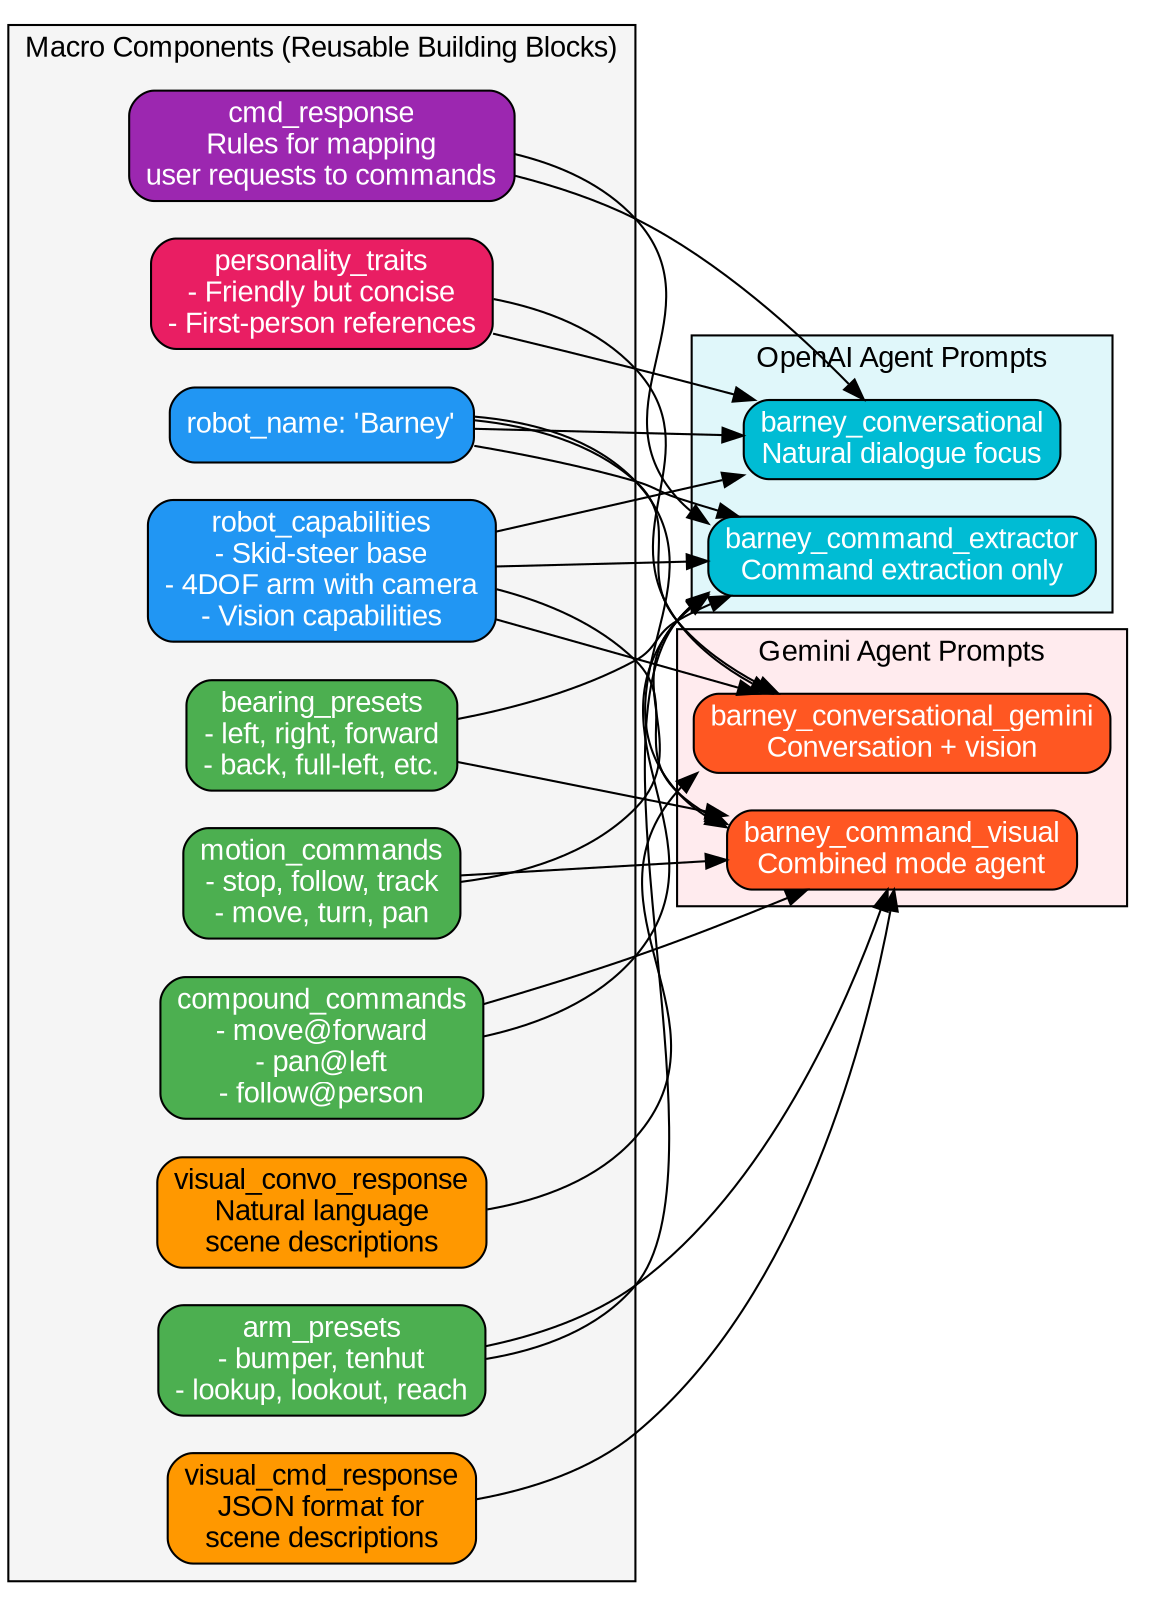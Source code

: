 digraph PromptConstructionArchitecture {
    rankdir=LR;
    compound=true;
    fontname="Arial";
    node [shape=box, style="rounded,filled", fontname="Arial"];
    edge [fontname="Arial", fontsize=10];
    
    // Macro Components subgraph
    subgraph cluster_macros {
        label="Macro Components (Reusable Building Blocks)";
        style=filled;
        fillcolor="#f5f5f5";
        
        M1 [label="robot_name: 'Barney'", fillcolor="#2196f3", fontcolor="white"];
        M2 [label="robot_capabilities\n- Skid-steer base\n- 4DOF arm with camera\n- Vision capabilities", fillcolor="#2196f3", fontcolor="white"];
        M3 [label="arm_presets\n- bumper, tenhut\n- lookup, lookout, reach", fillcolor="#4caf50", fontcolor="white"];
        M4 [label="bearing_presets\n- left, right, forward\n- back, full-left, etc.", fillcolor="#4caf50", fontcolor="white"];
        M5 [label="motion_commands\n- stop, follow, track\n- move, turn, pan", fillcolor="#4caf50", fontcolor="white"];
        M6 [label="compound_commands\n- move@forward\n- pan@left\n- follow@person", fillcolor="#4caf50", fontcolor="white"];
        M7 [label="cmd_response\nRules for mapping\nuser requests to commands", fillcolor="#9c27b0", fontcolor="white"];
        M8 [label="visual_cmd_response\nJSON format for\nscene descriptions", fillcolor="#ff9800", fontcolor="black"];
        M9 [label="visual_convo_response\nNatural language\nscene descriptions", fillcolor="#ff9800", fontcolor="black"];
        M10 [label="personality_traits\n- Friendly but concise\n- First-person references", fillcolor="#e91e63", fontcolor="white"];
    }
    
    // OpenAI Agent Prompts subgraph
    subgraph cluster_openai {
        label="OpenAI Agent Prompts";
        style=filled;
        fillcolor="#e0f7fa";
        
        OP1 [label="barney_conversational\nNatural dialogue focus", fillcolor="#00bcd4", fontcolor="white"];
        OP2 [label="barney_command_extractor\nCommand extraction only", fillcolor="#00bcd4", fontcolor="white"];
    }
    
    // Gemini Agent Prompts subgraph
    subgraph cluster_gemini {
        label="Gemini Agent Prompts";
        style=filled;
        fillcolor="#ffebee";
        
        GP1 [label="barney_conversational_gemini\nConversation + vision", fillcolor="#ff5722", fontcolor="white"];
        GP2 [label="barney_command_visual\nCombined mode agent", fillcolor="#ff5722", fontcolor="white"];
    }
    
    // Connections from macros to prompts
    M1 -> OP1;
    M1 -> OP2;
    M1 -> GP1;
    M1 -> GP2;
    
    M2 -> OP1;
    M2 -> OP2;
    M2 -> GP1;
    M2 -> GP2;
    
    M7 -> OP1;
    M7 -> OP2;
    
    M10 -> OP1;
    M10 -> GP1;
    
    M3 -> OP2;
    M3 -> GP2;
    
    M4 -> OP2;
    M4 -> GP2;
    
    M5 -> OP2;
    M5 -> GP2;
    
    M6 -> OP2;
    M6 -> GP2;
    
    M8 -> GP2;
    
    M9 -> GP1;
}